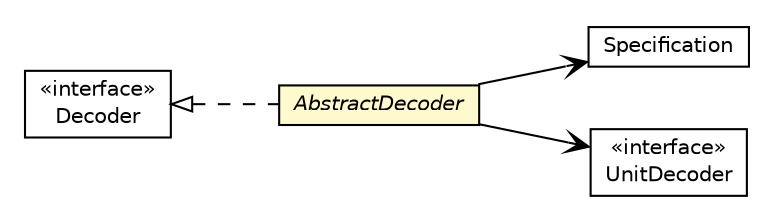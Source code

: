 #!/usr/local/bin/dot
#
# Class diagram 
# Generated by UMLGraph version R5_6-24-gf6e263 (http://www.umlgraph.org/)
#

digraph G {
	edge [fontname="Helvetica",fontsize=10,labelfontname="Helvetica",labelfontsize=10];
	node [fontname="Helvetica",fontsize=10,shape=plaintext];
	nodesep=0.25;
	ranksep=0.5;
	rankdir=LR;
	// com.github.jinahya.codec.Decoder
	c15 [label=<<table title="com.github.jinahya.codec.Decoder" border="0" cellborder="1" cellspacing="0" cellpadding="2" port="p" href="./Decoder.html">
		<tr><td><table border="0" cellspacing="0" cellpadding="1">
<tr><td align="center" balign="center"> &#171;interface&#187; </td></tr>
<tr><td align="center" balign="center"> Decoder </td></tr>
		</table></td></tr>
		</table>>, URL="./Decoder.html", fontname="Helvetica", fontcolor="black", fontsize=10.0];
	// com.github.jinahya.codec.Specification
	c16 [label=<<table title="com.github.jinahya.codec.Specification" border="0" cellborder="1" cellspacing="0" cellpadding="2" port="p" href="./Specification.html">
		<tr><td><table border="0" cellspacing="0" cellpadding="1">
<tr><td align="center" balign="center"> Specification </td></tr>
		</table></td></tr>
		</table>>, URL="./Specification.html", fontname="Helvetica", fontcolor="black", fontsize=10.0];
	// com.github.jinahya.codec.UnitDecoder
	c21 [label=<<table title="com.github.jinahya.codec.UnitDecoder" border="0" cellborder="1" cellspacing="0" cellpadding="2" port="p" href="./UnitDecoder.html">
		<tr><td><table border="0" cellspacing="0" cellpadding="1">
<tr><td align="center" balign="center"> &#171;interface&#187; </td></tr>
<tr><td align="center" balign="center"> UnitDecoder </td></tr>
		</table></td></tr>
		</table>>, URL="./UnitDecoder.html", fontname="Helvetica", fontcolor="black", fontsize=10.0];
	// com.github.jinahya.codec.AbstractDecoder
	c23 [label=<<table title="com.github.jinahya.codec.AbstractDecoder" border="0" cellborder="1" cellspacing="0" cellpadding="2" port="p" bgcolor="lemonChiffon" href="./AbstractDecoder.html">
		<tr><td><table border="0" cellspacing="0" cellpadding="1">
<tr><td align="center" balign="center"><font face="Helvetica-Oblique"> AbstractDecoder </font></td></tr>
		</table></td></tr>
		</table>>, URL="./AbstractDecoder.html", fontname="Helvetica", fontcolor="black", fontsize=10.0];
	//com.github.jinahya.codec.AbstractDecoder implements com.github.jinahya.codec.Decoder
	c15:p -> c23:p [dir=back,arrowtail=empty,style=dashed];
	// com.github.jinahya.codec.AbstractDecoder NAVASSOC com.github.jinahya.codec.Specification
	c23:p -> c16:p [taillabel="", label="", headlabel="", fontname="Helvetica", fontcolor="black", fontsize=10.0, color="black", arrowhead=open];
	// com.github.jinahya.codec.AbstractDecoder NAVASSOC com.github.jinahya.codec.UnitDecoder
	c23:p -> c21:p [taillabel="", label="", headlabel="", fontname="Helvetica", fontcolor="black", fontsize=10.0, color="black", arrowhead=open];
}

